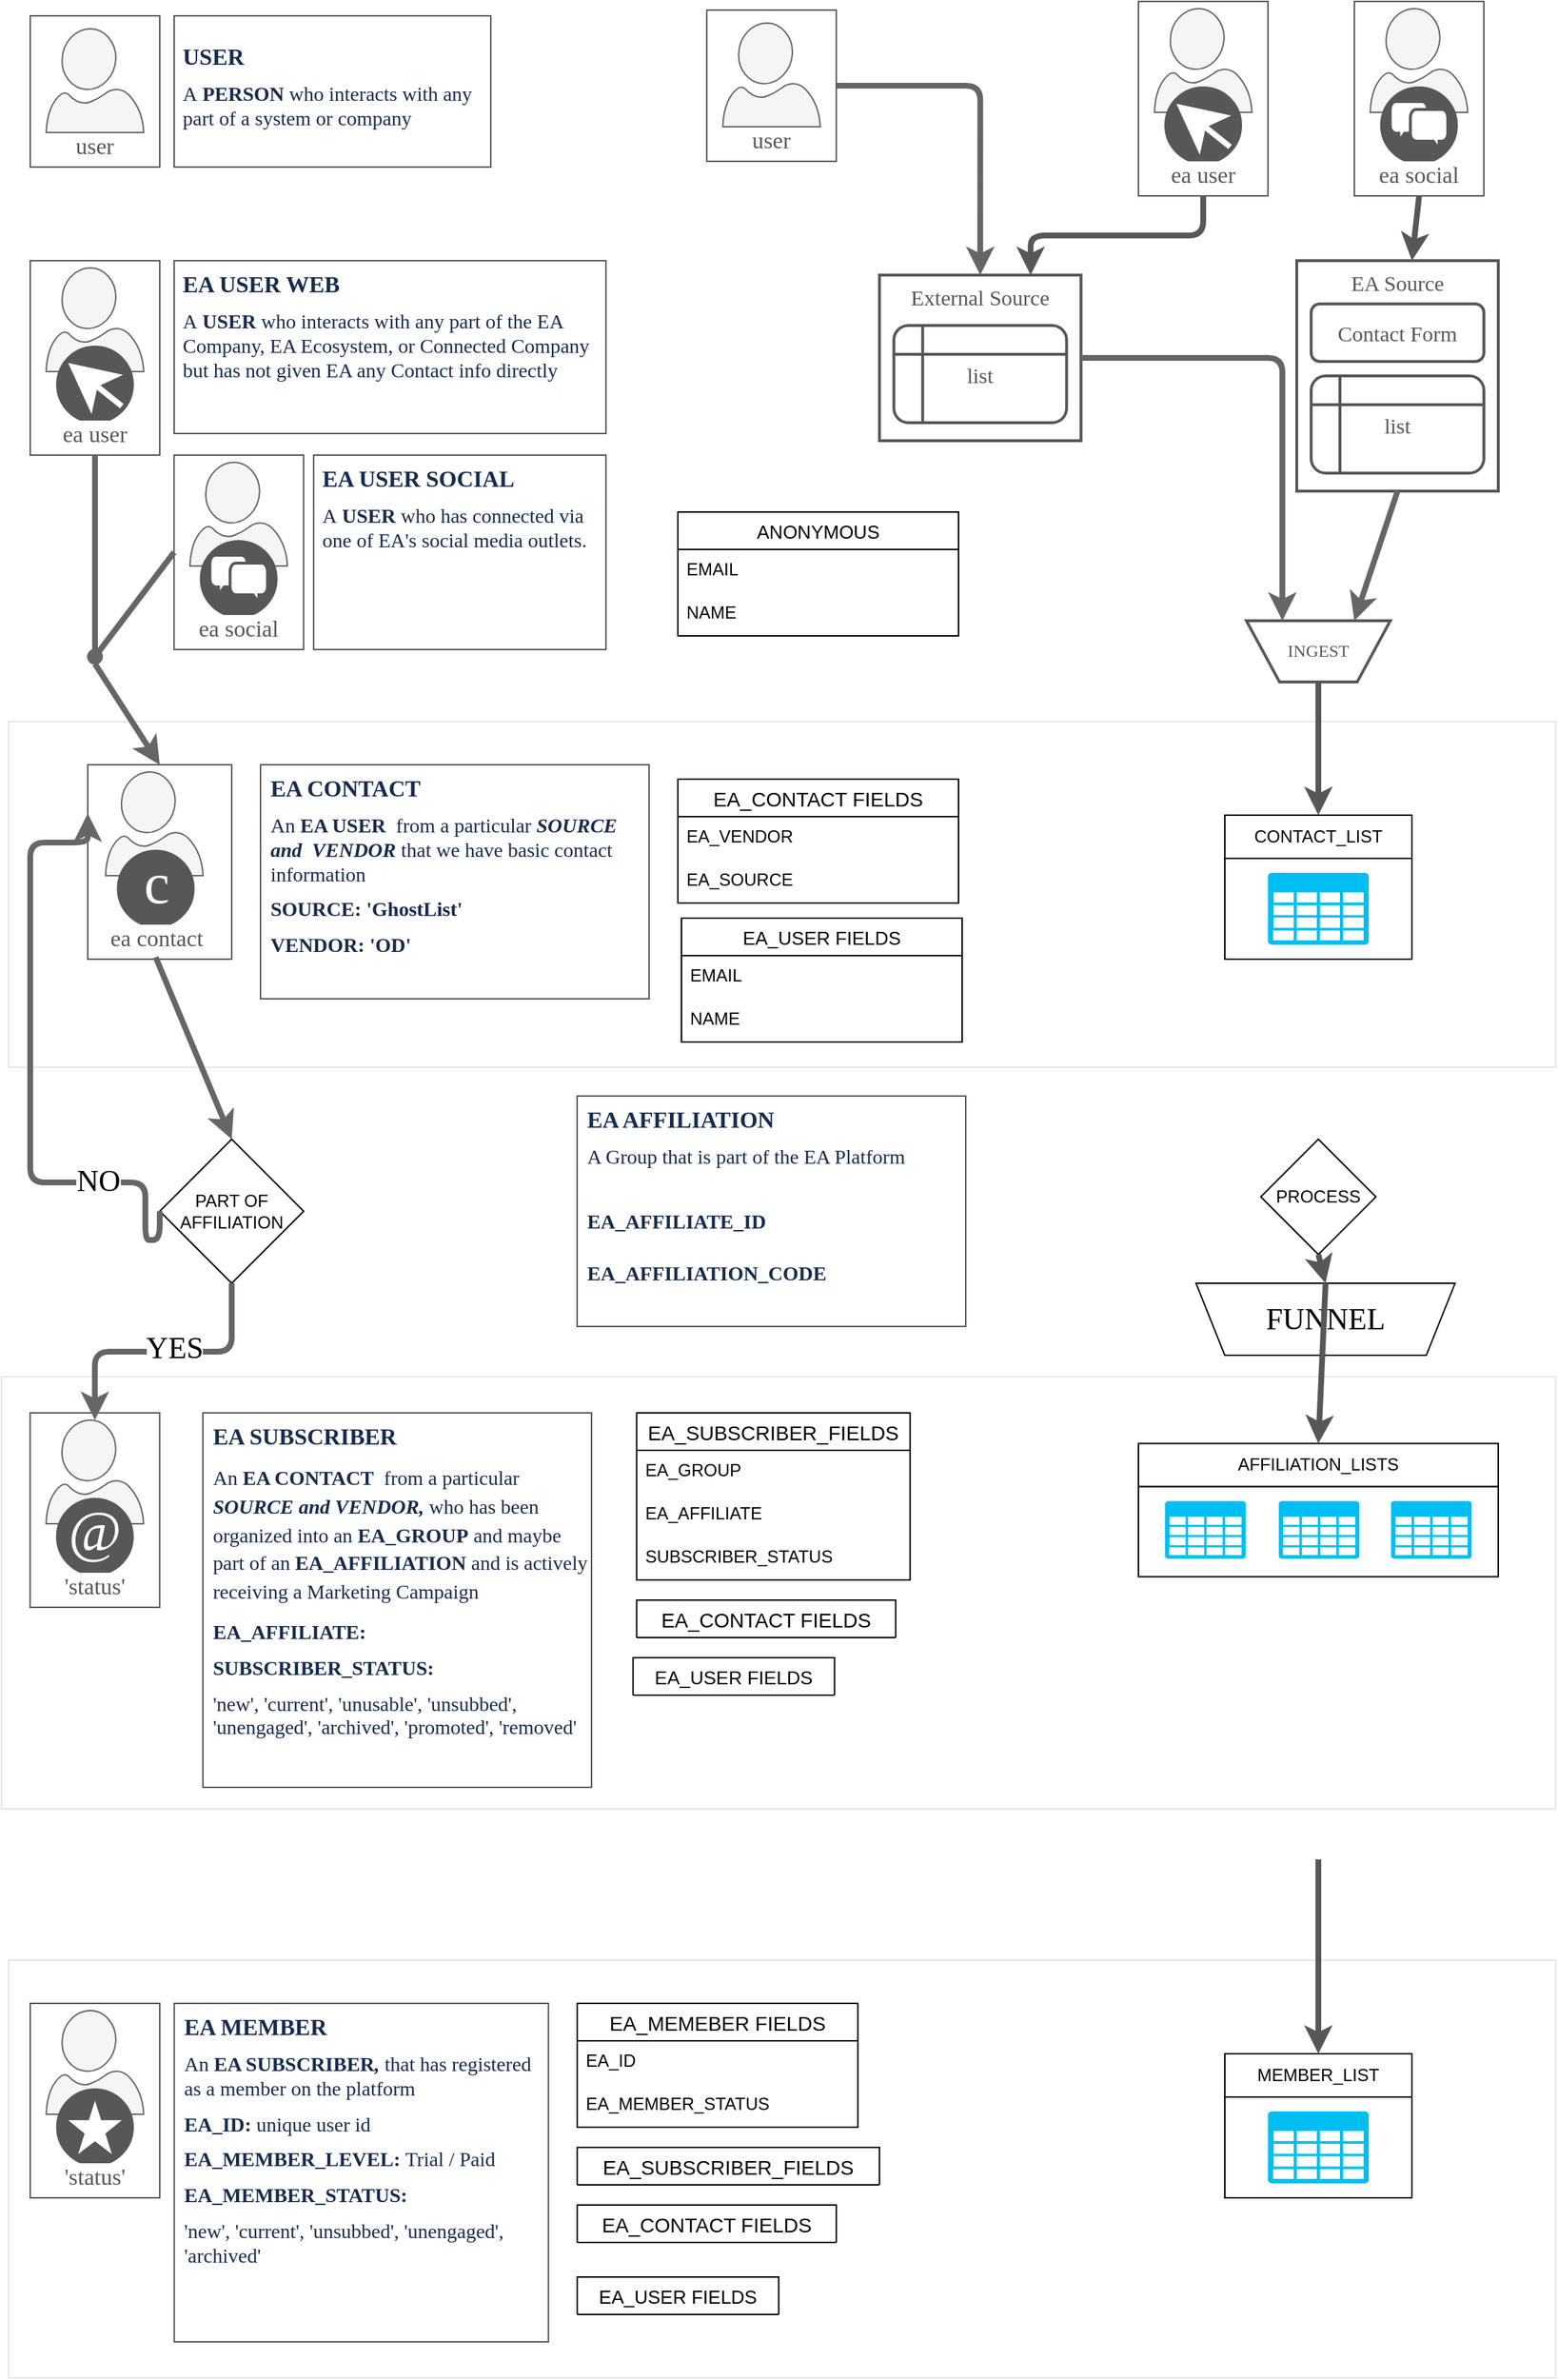 <mxfile version="16.2.3" type="github"><diagram id="AcMSrxF_0FD4i3vxLJfn" name="DefinitionContacts"><mxGraphModel dx="1232" dy="1618" grid="1" gridSize="10" guides="1" tooltips="1" connect="1" arrows="1" fold="1" page="1" pageScale="1" pageWidth="1100" pageHeight="850" math="0" shadow="0"><root><mxCell id="2QU3g6i_WRt3wZmxGn15-0"/><mxCell id="2QU3g6i_WRt3wZmxGn15-1" parent="2QU3g6i_WRt3wZmxGn15-0"/><mxCell id="2QU3g6i_WRt3wZmxGn15-2" value="" style="group" parent="2QU3g6i_WRt3wZmxGn15-1" vertex="1" connectable="0"><mxGeometry x="10" y="-830" width="1080" height="1650" as="geometry"/></mxCell><mxCell id="2QU3g6i_WRt3wZmxGn15-3" value="" style="group" parent="2QU3g6i_WRt3wZmxGn15-2" vertex="1" connectable="0"><mxGeometry y="500" width="1080" height="1150" as="geometry"/></mxCell><mxCell id="2QU3g6i_WRt3wZmxGn15-4" value="" style="rounded=0;whiteSpace=wrap;html=1;strokeColor=#E6E6E6;" parent="2QU3g6i_WRt3wZmxGn15-3" vertex="1"><mxGeometry x="5" y="860" width="1075" height="290" as="geometry"/></mxCell><mxCell id="2QU3g6i_WRt3wZmxGn15-5" value="" style="rounded=0;whiteSpace=wrap;html=1;strokeColor=#E6E6E6;" parent="2QU3g6i_WRt3wZmxGn15-3" vertex="1"><mxGeometry y="455" width="1080" height="300" as="geometry"/></mxCell><mxCell id="2QU3g6i_WRt3wZmxGn15-6" value="" style="rounded=0;whiteSpace=wrap;html=1;strokeColor=#E6E6E6;" parent="2QU3g6i_WRt3wZmxGn15-3" vertex="1"><mxGeometry x="5" width="1075" height="240" as="geometry"/></mxCell><mxCell id="2QU3g6i_WRt3wZmxGn15-7" value="" style="group" parent="2QU3g6i_WRt3wZmxGn15-2" vertex="1" connectable="0"><mxGeometry x="790" width="90" height="135" as="geometry"/></mxCell><mxCell id="2QU3g6i_WRt3wZmxGn15-8" value="" style="rounded=0;whiteSpace=wrap;html=1;labelBackgroundColor=none;strokeWidth=1;fontFamily=Verdana;fontSize=16;strokeColor=#575757;" parent="2QU3g6i_WRt3wZmxGn15-7" vertex="1"><mxGeometry width="90" height="135" as="geometry"/></mxCell><mxCell id="2QU3g6i_WRt3wZmxGn15-9" value="" style="group;" parent="2QU3g6i_WRt3wZmxGn15-7" vertex="1" connectable="0"><mxGeometry x="3.08" y="5" width="83.84" height="126" as="geometry"/></mxCell><mxCell id="2QU3g6i_WRt3wZmxGn15-10" value="" style="group;" parent="2QU3g6i_WRt3wZmxGn15-9" vertex="1" connectable="0"><mxGeometry x="8.08" width="67.68" height="106" as="geometry"/></mxCell><mxCell id="2QU3g6i_WRt3wZmxGn15-11" value="" style="aspect=fixed;pointerEvents=1;shadow=0;dashed=0;html=1;strokeColor=#666666;labelPosition=center;verticalLabelPosition=bottom;verticalAlign=top;align=center;fillColor=#f5f5f5;shape=mxgraph.azure.user;labelBackgroundColor=none;fontFamily=Verdana;fontSize=40;fontColor=#333333;flipH=1;" parent="2QU3g6i_WRt3wZmxGn15-10" vertex="1"><mxGeometry x="1.421e-13" width="67.68" height="72" as="geometry"/></mxCell><mxCell id="2QU3g6i_WRt3wZmxGn15-12" value="" style="group;" parent="2QU3g6i_WRt3wZmxGn15-10" vertex="1" connectable="0"><mxGeometry x="8.84" y="56" width="50" height="50" as="geometry"/></mxCell><mxCell id="2QU3g6i_WRt3wZmxGn15-13" value="" style="ellipse;whiteSpace=wrap;html=1;aspect=fixed;labelBackgroundColor=#ffffff;strokeColor=#575757;strokeWidth=4;fontFamily=Verdana;fontSize=14;fillColor=#575757;" parent="2QU3g6i_WRt3wZmxGn15-12" vertex="1"><mxGeometry width="50" height="50" as="geometry"/></mxCell><mxCell id="2QU3g6i_WRt3wZmxGn15-14" value="" style="endArrow=classic;html=1;fontFamily=Verdana;fontSize=40;fontColor=#FFFFFF;strokeWidth=4;endSize=22;startSize=7;strokeColor=#FFFFFF;rounded=0;" parent="2QU3g6i_WRt3wZmxGn15-12" edge="1"><mxGeometry width="50" height="50" relative="1" as="geometry"><mxPoint x="43.66" y="40" as="sourcePoint"/><mxPoint x="6.34" y="10" as="targetPoint"/></mxGeometry></mxCell><mxCell id="2QU3g6i_WRt3wZmxGn15-15" value="ea user" style="labelBackgroundColor=none;strokeWidth=1;fontFamily=Verdana;fontSize=16;spacing=0;spacingTop=-4;fontColor=#575757;strokeColor=none;" parent="2QU3g6i_WRt3wZmxGn15-9" vertex="1"><mxGeometry y="106" width="83.84" height="20" as="geometry"/></mxCell><mxCell id="2QU3g6i_WRt3wZmxGn15-16" value="" style="group" parent="2QU3g6i_WRt3wZmxGn15-2" vertex="1" connectable="0"><mxGeometry x="940" width="90" height="135" as="geometry"/></mxCell><mxCell id="2QU3g6i_WRt3wZmxGn15-17" value="" style="rounded=0;whiteSpace=wrap;html=1;labelBackgroundColor=none;strokeWidth=1;fontFamily=Verdana;fontSize=16;strokeColor=#575757;" parent="2QU3g6i_WRt3wZmxGn15-16" vertex="1"><mxGeometry width="90" height="135" as="geometry"/></mxCell><mxCell id="2QU3g6i_WRt3wZmxGn15-18" value="" style="group;" parent="2QU3g6i_WRt3wZmxGn15-16" vertex="1" connectable="0"><mxGeometry x="3" y="5" width="83.84" height="126" as="geometry"/></mxCell><mxCell id="2QU3g6i_WRt3wZmxGn15-19" value="" style="group;" parent="2QU3g6i_WRt3wZmxGn15-18" vertex="1" connectable="0"><mxGeometry x="8.08" width="67.68" height="106" as="geometry"/></mxCell><mxCell id="2QU3g6i_WRt3wZmxGn15-20" value="" style="aspect=fixed;pointerEvents=1;shadow=0;dashed=0;html=1;strokeColor=#666666;labelPosition=center;verticalLabelPosition=bottom;verticalAlign=top;align=center;fillColor=#f5f5f5;shape=mxgraph.azure.user;labelBackgroundColor=none;fontFamily=Verdana;fontSize=40;fontColor=#333333;flipH=1;" parent="2QU3g6i_WRt3wZmxGn15-19" vertex="1"><mxGeometry width="67.68" height="72" as="geometry"/></mxCell><mxCell id="2QU3g6i_WRt3wZmxGn15-21" value="" style="group;" parent="2QU3g6i_WRt3wZmxGn15-19" vertex="1" connectable="0"><mxGeometry x="8.84" y="56" width="50" height="50" as="geometry"/></mxCell><mxCell id="2QU3g6i_WRt3wZmxGn15-22" value="" style="ellipse;whiteSpace=wrap;html=1;aspect=fixed;labelBackgroundColor=#ffffff;strokeColor=#575757;strokeWidth=4;fontFamily=Verdana;fontSize=14;fillColor=#575757;" parent="2QU3g6i_WRt3wZmxGn15-21" vertex="1"><mxGeometry width="50" height="50" as="geometry"/></mxCell><mxCell id="2QU3g6i_WRt3wZmxGn15-23" value="" style="html=1;verticalLabelPosition=bottom;align=center;labelBackgroundColor=#ffffff;verticalAlign=top;strokeWidth=2;shadow=0;dashed=0;shape=mxgraph.ios7.icons.chat;fontFamily=Verdana;fontSize=40;fontColor=#FFFFFF;fillColor=#FFFFFF;strokeColor=#575757;" parent="2QU3g6i_WRt3wZmxGn15-21" vertex="1"><mxGeometry x="5" y="8.5" width="40" height="33" as="geometry"/></mxCell><mxCell id="2QU3g6i_WRt3wZmxGn15-24" value="ea social" style="labelBackgroundColor=none;strokeWidth=1;fontFamily=Verdana;fontSize=16;spacing=0;spacingTop=-4;fontColor=#575757;strokeColor=none;" parent="2QU3g6i_WRt3wZmxGn15-18" vertex="1"><mxGeometry y="106" width="83.84" height="20" as="geometry"/></mxCell><mxCell id="2QU3g6i_WRt3wZmxGn15-25" value="" style="group" parent="2QU3g6i_WRt3wZmxGn15-2" vertex="1" connectable="0"><mxGeometry x="900" y="180" width="140" height="160" as="geometry"/></mxCell><mxCell id="2QU3g6i_WRt3wZmxGn15-26" value="EA Source" style="rounded=0;whiteSpace=wrap;html=1;labelBackgroundColor=none;strokeColor=#575757;strokeWidth=2;fillColor=#FFFFFF;gradientColor=none;fontFamily=Verdana;fontSize=15;fontColor=#575757;verticalAlign=top;" parent="2QU3g6i_WRt3wZmxGn15-25" vertex="1"><mxGeometry width="140" height="160" as="geometry"/></mxCell><mxCell id="2QU3g6i_WRt3wZmxGn15-27" value="Contact Form" style="rounded=1;whiteSpace=wrap;html=1;labelBackgroundColor=none;strokeColor=#575757;strokeWidth=2;fillColor=#FFFFFF;gradientColor=none;fontFamily=Verdana;fontSize=15;fontColor=#575757;" parent="2QU3g6i_WRt3wZmxGn15-25" vertex="1"><mxGeometry x="10" y="30" width="120" height="40" as="geometry"/></mxCell><mxCell id="2QU3g6i_WRt3wZmxGn15-28" value="list" style="shape=internalStorage;whiteSpace=wrap;html=1;backgroundOutline=1;rounded=1;labelBackgroundColor=none;strokeColor=#575757;strokeWidth=2;fillColor=#FFFFFF;gradientColor=none;fontFamily=Verdana;fontSize=15;fontColor=#575757;" parent="2QU3g6i_WRt3wZmxGn15-25" vertex="1"><mxGeometry x="10" y="80" width="120" height="67.5" as="geometry"/></mxCell><mxCell id="2QU3g6i_WRt3wZmxGn15-29" value="" style="group" parent="2QU3g6i_WRt3wZmxGn15-2" vertex="1" connectable="0"><mxGeometry x="610.08" y="190" width="140" height="115" as="geometry"/></mxCell><mxCell id="2QU3g6i_WRt3wZmxGn15-30" value="External Source" style="rounded=0;whiteSpace=wrap;html=1;labelBackgroundColor=none;strokeColor=#575757;strokeWidth=2;fillColor=#FFFFFF;gradientColor=none;fontFamily=Verdana;fontSize=15;fontColor=#575757;verticalAlign=top;" parent="2QU3g6i_WRt3wZmxGn15-29" vertex="1"><mxGeometry width="140" height="115" as="geometry"/></mxCell><mxCell id="2QU3g6i_WRt3wZmxGn15-31" value="list" style="shape=internalStorage;whiteSpace=wrap;html=1;backgroundOutline=1;rounded=1;labelBackgroundColor=none;strokeColor=#575757;strokeWidth=2;fillColor=#FFFFFF;gradientColor=none;fontFamily=Verdana;fontSize=15;fontColor=#575757;" parent="2QU3g6i_WRt3wZmxGn15-29" vertex="1"><mxGeometry x="10" y="35" width="120" height="67.5" as="geometry"/></mxCell><mxCell id="2QU3g6i_WRt3wZmxGn15-32" style="rounded=1;orthogonalLoop=1;jettySize=auto;html=1;exitX=0.5;exitY=1;exitDx=0;exitDy=0;startArrow=none;startFill=0;startSize=7;endArrow=classic;endFill=1;endSize=7;strokeWidth=4;fontFamily=Verdana;fontSize=15;fontColor=#575757;strokeColor=#575757;entryX=0.75;entryY=0;entryDx=0;entryDy=0;edgeStyle=orthogonalEdgeStyle;" parent="2QU3g6i_WRt3wZmxGn15-2" source="2QU3g6i_WRt3wZmxGn15-8" target="2QU3g6i_WRt3wZmxGn15-30" edge="1"><mxGeometry relative="1" as="geometry"><mxPoint x="885" y="250" as="targetPoint"/></mxGeometry></mxCell><mxCell id="2QU3g6i_WRt3wZmxGn15-33" style="rounded=1;orthogonalLoop=1;jettySize=auto;html=1;exitX=0.5;exitY=1;exitDx=0;exitDy=0;startArrow=none;startFill=0;startSize=7;endArrow=classic;endFill=1;endSize=7;strokeColor=#575757;strokeWidth=4;fontFamily=Verdana;fontSize=15;fontColor=#575757;" parent="2QU3g6i_WRt3wZmxGn15-2" source="2QU3g6i_WRt3wZmxGn15-17" edge="1"><mxGeometry relative="1" as="geometry"><mxPoint x="980" y="180" as="targetPoint"/></mxGeometry></mxCell><mxCell id="2QU3g6i_WRt3wZmxGn15-34" style="rounded=1;orthogonalLoop=1;jettySize=auto;html=1;startSize=7;endSize=7;strokeColor=#666666;strokeWidth=4;fontFamily=Verdana;fontSize=16;fontColor=#575757;fillColor=#f5f5f5;exitX=0.5;exitY=1;exitDx=0;exitDy=0;entryX=0.75;entryY=0;entryDx=0;entryDy=0;" parent="2QU3g6i_WRt3wZmxGn15-2" source="2QU3g6i_WRt3wZmxGn15-26" target="2QU3g6i_WRt3wZmxGn15-45" edge="1"><mxGeometry relative="1" as="geometry"><mxPoint x="900" y="465" as="sourcePoint"/><mxPoint x="940" y="638" as="targetPoint"/></mxGeometry></mxCell><mxCell id="2QU3g6i_WRt3wZmxGn15-35" style="rounded=1;orthogonalLoop=1;jettySize=auto;html=1;entryX=0.5;entryY=0;entryDx=0;entryDy=0;startSize=7;endSize=7;strokeColor=#666666;strokeWidth=4;fontFamily=Verdana;fontSize=16;fontColor=#575757;fillColor=#f5f5f5;elbow=vertical;edgeStyle=orthogonalEdgeStyle;" parent="2QU3g6i_WRt3wZmxGn15-2" source="2QU3g6i_WRt3wZmxGn15-58" target="2QU3g6i_WRt3wZmxGn15-30" edge="1"><mxGeometry relative="1" as="geometry"><mxPoint x="815" y="135" as="sourcePoint"/><mxPoint x="845" y="210" as="targetPoint"/></mxGeometry></mxCell><mxCell id="2QU3g6i_WRt3wZmxGn15-36" value="" style="group" parent="2QU3g6i_WRt3wZmxGn15-2" vertex="1" connectable="0"><mxGeometry x="60" y="530" width="100" height="135" as="geometry"/></mxCell><mxCell id="2QU3g6i_WRt3wZmxGn15-37" value="" style="rounded=0;whiteSpace=wrap;html=1;labelBackgroundColor=none;strokeWidth=1;fontFamily=Verdana;fontSize=16;strokeColor=#575757;" parent="2QU3g6i_WRt3wZmxGn15-36" vertex="1"><mxGeometry width="100" height="135" as="geometry"/></mxCell><mxCell id="2QU3g6i_WRt3wZmxGn15-38" value="" style="group;" parent="2QU3g6i_WRt3wZmxGn15-36" vertex="1" connectable="0"><mxGeometry x="3.422" y="5" width="93.156" height="126" as="geometry"/></mxCell><mxCell id="2QU3g6i_WRt3wZmxGn15-39" value="" style="group;" parent="2QU3g6i_WRt3wZmxGn15-38" vertex="1" connectable="0"><mxGeometry x="8.978" width="75.2" height="106" as="geometry"/></mxCell><mxCell id="2QU3g6i_WRt3wZmxGn15-40" value="" style="aspect=fixed;pointerEvents=1;shadow=0;dashed=0;html=1;strokeColor=#666666;labelPosition=center;verticalLabelPosition=bottom;verticalAlign=top;align=center;fillColor=#f5f5f5;shape=mxgraph.azure.user;labelBackgroundColor=none;fontFamily=Verdana;fontSize=40;fontColor=#333333;flipH=1;" parent="2QU3g6i_WRt3wZmxGn15-39" vertex="1"><mxGeometry x="1.579e-13" width="67.68" height="72" as="geometry"/></mxCell><mxCell id="2QU3g6i_WRt3wZmxGn15-41" value="" style="group;" parent="2QU3g6i_WRt3wZmxGn15-39" vertex="1" connectable="0"><mxGeometry x="9.822" y="56" width="55.556" height="50" as="geometry"/></mxCell><mxCell id="2QU3g6i_WRt3wZmxGn15-42" value="" style="ellipse;whiteSpace=wrap;html=1;aspect=fixed;labelBackgroundColor=#ffffff;strokeColor=#575757;strokeWidth=4;fontFamily=Verdana;fontSize=14;fillColor=#575757;" parent="2QU3g6i_WRt3wZmxGn15-41" vertex="1"><mxGeometry width="50" height="50" as="geometry"/></mxCell><mxCell id="2QU3g6i_WRt3wZmxGn15-43" value="c" style="text;html=1;strokeColor=none;fillColor=none;align=center;verticalAlign=middle;whiteSpace=wrap;labelBackgroundColor=none;fontFamily=Verdana;fontSize=40;fontColor=#FFFFFF;fontStyle=0;aspect=fixed;spacingTop=-8;" parent="2QU3g6i_WRt3wZmxGn15-41" vertex="1"><mxGeometry x="5.556" y="5" width="40" height="40" as="geometry"/></mxCell><mxCell id="2QU3g6i_WRt3wZmxGn15-44" value="ea contact " style="labelBackgroundColor=none;strokeWidth=1;fontFamily=Verdana;fontSize=16;spacing=0;spacingTop=-4;fontColor=#575757;strokeColor=none;" parent="2QU3g6i_WRt3wZmxGn15-38" vertex="1"><mxGeometry y="106" width="93.156" height="20" as="geometry"/></mxCell><mxCell id="2QU3g6i_WRt3wZmxGn15-45" value="INGEST" style="verticalLabelPosition=middle;verticalAlign=middle;html=1;shape=trapezoid;perimeter=trapezoidPerimeter;whiteSpace=wrap;size=0.23;arcSize=10;flipV=1;rounded=0;labelBackgroundColor=none;strokeColor=#575757;strokeWidth=2;fillColor=#FFFFFF;gradientColor=none;fontFamily=Verdana;fontSize=12;fontColor=#575757;labelPosition=center;align=center;" parent="2QU3g6i_WRt3wZmxGn15-2" vertex="1"><mxGeometry x="865" y="430" width="100" height="42.5" as="geometry"/></mxCell><mxCell id="2QU3g6i_WRt3wZmxGn15-46" style="rounded=1;orthogonalLoop=1;jettySize=auto;html=1;startSize=7;endSize=7;strokeColor=#666666;strokeWidth=4;fontFamily=Verdana;fontSize=16;fontColor=#575757;fillColor=#f5f5f5;entryX=0.25;entryY=0;entryDx=0;entryDy=0;edgeStyle=orthogonalEdgeStyle;" parent="2QU3g6i_WRt3wZmxGn15-2" source="2QU3g6i_WRt3wZmxGn15-30" target="2QU3g6i_WRt3wZmxGn15-45" edge="1"><mxGeometry relative="1" as="geometry"><mxPoint x="930" y="680" as="sourcePoint"/><mxPoint x="780" y="570" as="targetPoint"/></mxGeometry></mxCell><mxCell id="2QU3g6i_WRt3wZmxGn15-47" value="" style="group" parent="2QU3g6i_WRt3wZmxGn15-2" vertex="1" connectable="0"><mxGeometry x="20" y="1390" width="90" height="135" as="geometry"/></mxCell><mxCell id="2QU3g6i_WRt3wZmxGn15-48" value="" style="group" parent="2QU3g6i_WRt3wZmxGn15-47" vertex="1" connectable="0"><mxGeometry width="90" height="135" as="geometry"/></mxCell><mxCell id="2QU3g6i_WRt3wZmxGn15-49" value="" style="rounded=0;whiteSpace=wrap;html=1;labelBackgroundColor=none;strokeWidth=1;fontFamily=Verdana;fontSize=16;strokeColor=#575757;" parent="2QU3g6i_WRt3wZmxGn15-48" vertex="1"><mxGeometry width="90" height="135" as="geometry"/></mxCell><mxCell id="2QU3g6i_WRt3wZmxGn15-50" value="" style="group;" parent="2QU3g6i_WRt3wZmxGn15-47" vertex="1" connectable="0"><mxGeometry x="5" y="5" width="80" height="126" as="geometry"/></mxCell><mxCell id="2QU3g6i_WRt3wZmxGn15-51" value="" style="group;" parent="2QU3g6i_WRt3wZmxGn15-50" vertex="1" connectable="0"><mxGeometry x="6.16" width="67.68" height="106" as="geometry"/></mxCell><mxCell id="2QU3g6i_WRt3wZmxGn15-52" value="" style="aspect=fixed;pointerEvents=1;shadow=0;dashed=0;html=1;strokeColor=#666666;labelPosition=center;verticalLabelPosition=bottom;verticalAlign=top;align=center;fillColor=#f5f5f5;shape=mxgraph.azure.user;labelBackgroundColor=none;fontFamily=Verdana;fontSize=40;fontColor=#333333;flipH=1;" parent="2QU3g6i_WRt3wZmxGn15-51" vertex="1"><mxGeometry x="-1.489e-13" width="67.68" height="72" as="geometry"/></mxCell><mxCell id="2QU3g6i_WRt3wZmxGn15-53" value="" style="group;" parent="2QU3g6i_WRt3wZmxGn15-51" vertex="1" connectable="0"><mxGeometry x="8.84" y="56" width="50.0" height="50" as="geometry"/></mxCell><mxCell id="2QU3g6i_WRt3wZmxGn15-54" value="" style="ellipse;whiteSpace=wrap;html=1;aspect=fixed;labelBackgroundColor=#ffffff;strokeColor=#575757;strokeWidth=4;fontFamily=Verdana;fontSize=14;fillColor=#575757;" parent="2QU3g6i_WRt3wZmxGn15-53" vertex="1"><mxGeometry x="4.331e-13" width="50" height="50" as="geometry"/></mxCell><mxCell id="2QU3g6i_WRt3wZmxGn15-55" value="" style="verticalLabelPosition=bottom;verticalAlign=top;html=1;shape=mxgraph.basic.star;labelBackgroundColor=#ffffff;strokeWidth=1;fillColor=#FFFFFF;fontFamily=Verdana;fontSize=14;perimeterSpacing=0;strokeColor=#575757;" parent="2QU3g6i_WRt3wZmxGn15-53" vertex="1"><mxGeometry x="5.0" y="5" width="40" height="40" as="geometry"/></mxCell><mxCell id="2QU3g6i_WRt3wZmxGn15-56" value="'status'" style="labelBackgroundColor=none;strokeWidth=1;fontFamily=Verdana;fontSize=16;spacing=0;spacingTop=-4;fontColor=#575757;strokeColor=none;" parent="2QU3g6i_WRt3wZmxGn15-50" vertex="1"><mxGeometry y="106" width="80" height="20" as="geometry"/></mxCell><mxCell id="2QU3g6i_WRt3wZmxGn15-57" value="" style="group" parent="2QU3g6i_WRt3wZmxGn15-2" vertex="1" connectable="0"><mxGeometry x="490.08" y="6" width="90" height="105" as="geometry"/></mxCell><mxCell id="2QU3g6i_WRt3wZmxGn15-58" value="" style="rounded=0;whiteSpace=wrap;html=1;labelBackgroundColor=none;strokeWidth=1;fontFamily=Verdana;fontSize=16;strokeColor=#575757;" parent="2QU3g6i_WRt3wZmxGn15-57" vertex="1"><mxGeometry width="90" height="105" as="geometry"/></mxCell><mxCell id="2QU3g6i_WRt3wZmxGn15-59" value="user" style="labelBackgroundColor=none;strokeWidth=1;fontFamily=Verdana;fontSize=16;spacing=0;spacingTop=-4;fontColor=#575757;strokeColor=none;" parent="2QU3g6i_WRt3wZmxGn15-57" vertex="1"><mxGeometry x="3" y="81" width="83.84" height="20" as="geometry"/></mxCell><mxCell id="2QU3g6i_WRt3wZmxGn15-60" value="" style="aspect=fixed;pointerEvents=1;shadow=0;dashed=0;html=1;strokeColor=#666666;labelPosition=center;verticalLabelPosition=bottom;verticalAlign=top;align=center;fillColor=#f5f5f5;shape=mxgraph.azure.user;labelBackgroundColor=none;fontFamily=Verdana;fontSize=40;fontColor=#333333;flipH=1;" parent="2QU3g6i_WRt3wZmxGn15-57" vertex="1"><mxGeometry x="11.16" y="9" width="67.68" height="72" as="geometry"/></mxCell><mxCell id="2QU3g6i_WRt3wZmxGn15-61" value="" style="rounded=0;whiteSpace=wrap;html=1;labelBackgroundColor=none;strokeWidth=1;fontFamily=Verdana;fontSize=16;strokeColor=#575757;" parent="2QU3g6i_WRt3wZmxGn15-2" vertex="1"><mxGeometry x="20" y="10" width="90" height="105" as="geometry"/></mxCell><mxCell id="2QU3g6i_WRt3wZmxGn15-62" value="user" style="labelBackgroundColor=none;strokeWidth=1;fontFamily=Verdana;fontSize=16;spacing=0;spacingTop=-4;fontColor=#575757;strokeColor=none;" parent="2QU3g6i_WRt3wZmxGn15-2" vertex="1"><mxGeometry x="23" y="91" width="83.84" height="20" as="geometry"/></mxCell><mxCell id="2QU3g6i_WRt3wZmxGn15-63" value="" style="aspect=fixed;pointerEvents=1;shadow=0;dashed=0;html=1;strokeColor=#666666;labelPosition=center;verticalLabelPosition=bottom;verticalAlign=top;align=center;fillColor=#f5f5f5;shape=mxgraph.azure.user;labelBackgroundColor=none;fontFamily=Verdana;fontSize=40;fontColor=#333333;flipH=1;" parent="2QU3g6i_WRt3wZmxGn15-2" vertex="1"><mxGeometry x="31.16" y="19" width="67.68" height="72" as="geometry"/></mxCell><mxCell id="2QU3g6i_WRt3wZmxGn15-64" value="&lt;h3 style=&quot;text-align: left ; margin: 0px 0px 8px ; font-size: 16px ; line-height: 20px ; color: rgb(23 , 43 , 77)&quot;&gt;USER&lt;/h3&gt;&lt;p dir=&quot;auto&quot; style=&quot;font-size: 14px ; text-align: left ; margin: 0px 0px 8px ; color: rgb(23 , 43 , 77)&quot;&gt;A&amp;nbsp;&lt;span style=&quot;font-weight: 700&quot;&gt;PERSON&lt;/span&gt;&amp;nbsp;who interacts with any part of a system or company&lt;/p&gt;" style="rounded=0;whiteSpace=wrap;html=1;labelBackgroundColor=none;strokeWidth=1;fontFamily=Verdana;fontSize=16;strokeColor=#575757;spacingLeft=5;" parent="2QU3g6i_WRt3wZmxGn15-2" vertex="1"><mxGeometry x="120" y="10" width="220" height="105" as="geometry"/></mxCell><mxCell id="2QU3g6i_WRt3wZmxGn15-65" value="" style="group" parent="2QU3g6i_WRt3wZmxGn15-2" vertex="1" connectable="0"><mxGeometry x="20" y="180" width="90" height="135" as="geometry"/></mxCell><mxCell id="2QU3g6i_WRt3wZmxGn15-66" value="" style="rounded=0;whiteSpace=wrap;html=1;labelBackgroundColor=none;strokeWidth=1;fontFamily=Verdana;fontSize=16;strokeColor=#575757;" parent="2QU3g6i_WRt3wZmxGn15-65" vertex="1"><mxGeometry width="90" height="135" as="geometry"/></mxCell><mxCell id="2QU3g6i_WRt3wZmxGn15-67" value="" style="group;" parent="2QU3g6i_WRt3wZmxGn15-65" vertex="1" connectable="0"><mxGeometry x="3.08" y="5" width="83.84" height="126" as="geometry"/></mxCell><mxCell id="2QU3g6i_WRt3wZmxGn15-68" value="" style="group;" parent="2QU3g6i_WRt3wZmxGn15-67" vertex="1" connectable="0"><mxGeometry x="8.08" width="67.68" height="106" as="geometry"/></mxCell><mxCell id="2QU3g6i_WRt3wZmxGn15-69" value="" style="aspect=fixed;pointerEvents=1;shadow=0;dashed=0;html=1;strokeColor=#666666;labelPosition=center;verticalLabelPosition=bottom;verticalAlign=top;align=center;fillColor=#f5f5f5;shape=mxgraph.azure.user;labelBackgroundColor=none;fontFamily=Verdana;fontSize=40;fontColor=#333333;flipH=1;" parent="2QU3g6i_WRt3wZmxGn15-68" vertex="1"><mxGeometry x="1.421e-13" width="67.68" height="72" as="geometry"/></mxCell><mxCell id="2QU3g6i_WRt3wZmxGn15-70" value="" style="group;" parent="2QU3g6i_WRt3wZmxGn15-68" vertex="1" connectable="0"><mxGeometry x="8.84" y="56" width="50" height="50" as="geometry"/></mxCell><mxCell id="2QU3g6i_WRt3wZmxGn15-71" value="" style="ellipse;whiteSpace=wrap;html=1;aspect=fixed;labelBackgroundColor=#ffffff;strokeColor=#575757;strokeWidth=4;fontFamily=Verdana;fontSize=14;fillColor=#575757;" parent="2QU3g6i_WRt3wZmxGn15-70" vertex="1"><mxGeometry width="50" height="50" as="geometry"/></mxCell><mxCell id="2QU3g6i_WRt3wZmxGn15-72" value="" style="endArrow=classic;html=1;fontFamily=Verdana;fontSize=40;fontColor=#FFFFFF;strokeWidth=4;endSize=22;startSize=7;strokeColor=#FFFFFF;rounded=0;" parent="2QU3g6i_WRt3wZmxGn15-70" edge="1"><mxGeometry width="50" height="50" relative="1" as="geometry"><mxPoint x="43.66" y="40" as="sourcePoint"/><mxPoint x="6.34" y="10" as="targetPoint"/></mxGeometry></mxCell><mxCell id="2QU3g6i_WRt3wZmxGn15-73" value="ea user" style="labelBackgroundColor=none;strokeWidth=1;fontFamily=Verdana;fontSize=16;spacing=0;spacingTop=-4;fontColor=#575757;strokeColor=none;" parent="2QU3g6i_WRt3wZmxGn15-67" vertex="1"><mxGeometry y="106" width="83.84" height="20" as="geometry"/></mxCell><mxCell id="2QU3g6i_WRt3wZmxGn15-74" value="&lt;h3 style=&quot;text-align: left ; margin: 0px 0px 8px ; font-size: 16px ; line-height: 20px ; color: rgb(23 , 43 , 77)&quot;&gt;EA USER WEB&lt;/h3&gt;&lt;p dir=&quot;auto&quot; style=&quot;font-size: 14px ; text-align: left ; margin: 0px 0px 8px ; color: rgb(23 , 43 , 77)&quot;&gt;A&amp;nbsp;&lt;span style=&quot;font-weight: 700&quot;&gt;USER&lt;/span&gt;&amp;nbsp;who interacts with any part of the EA Company, EA Ecosystem, or Connected Company but has not given EA any Contact info directly&lt;/p&gt;&lt;div&gt;&lt;br&gt;&lt;/div&gt;" style="rounded=0;whiteSpace=wrap;html=1;labelBackgroundColor=none;strokeWidth=1;fontFamily=Verdana;fontSize=16;strokeColor=#575757;spacingLeft=5;verticalAlign=top;" parent="2QU3g6i_WRt3wZmxGn15-2" vertex="1"><mxGeometry x="120" y="180" width="300" height="120" as="geometry"/></mxCell><mxCell id="2QU3g6i_WRt3wZmxGn15-75" value="" style="group" parent="2QU3g6i_WRt3wZmxGn15-2" vertex="1" connectable="0"><mxGeometry x="119.92" y="315" width="90" height="135" as="geometry"/></mxCell><mxCell id="2QU3g6i_WRt3wZmxGn15-76" value="" style="rounded=0;whiteSpace=wrap;html=1;labelBackgroundColor=none;strokeWidth=1;fontFamily=Verdana;fontSize=16;strokeColor=#575757;" parent="2QU3g6i_WRt3wZmxGn15-75" vertex="1"><mxGeometry width="90" height="135" as="geometry"/></mxCell><mxCell id="2QU3g6i_WRt3wZmxGn15-77" value="" style="group;" parent="2QU3g6i_WRt3wZmxGn15-75" vertex="1" connectable="0"><mxGeometry x="3" y="5" width="83.84" height="126" as="geometry"/></mxCell><mxCell id="2QU3g6i_WRt3wZmxGn15-78" value="" style="group;" parent="2QU3g6i_WRt3wZmxGn15-77" vertex="1" connectable="0"><mxGeometry x="8.08" width="67.68" height="106" as="geometry"/></mxCell><mxCell id="2QU3g6i_WRt3wZmxGn15-79" value="" style="aspect=fixed;pointerEvents=1;shadow=0;dashed=0;html=1;strokeColor=#666666;labelPosition=center;verticalLabelPosition=bottom;verticalAlign=top;align=center;fillColor=#f5f5f5;shape=mxgraph.azure.user;labelBackgroundColor=none;fontFamily=Verdana;fontSize=40;fontColor=#333333;flipH=1;" parent="2QU3g6i_WRt3wZmxGn15-78" vertex="1"><mxGeometry width="67.68" height="72" as="geometry"/></mxCell><mxCell id="2QU3g6i_WRt3wZmxGn15-80" value="" style="group;" parent="2QU3g6i_WRt3wZmxGn15-78" vertex="1" connectable="0"><mxGeometry x="8.84" y="56" width="50" height="50" as="geometry"/></mxCell><mxCell id="2QU3g6i_WRt3wZmxGn15-81" value="" style="ellipse;whiteSpace=wrap;html=1;aspect=fixed;labelBackgroundColor=#ffffff;strokeColor=#575757;strokeWidth=4;fontFamily=Verdana;fontSize=14;fillColor=#575757;" parent="2QU3g6i_WRt3wZmxGn15-80" vertex="1"><mxGeometry width="50" height="50" as="geometry"/></mxCell><mxCell id="2QU3g6i_WRt3wZmxGn15-82" value="" style="html=1;verticalLabelPosition=bottom;align=center;labelBackgroundColor=#ffffff;verticalAlign=top;strokeWidth=2;shadow=0;dashed=0;shape=mxgraph.ios7.icons.chat;fontFamily=Verdana;fontSize=40;fontColor=#FFFFFF;fillColor=#FFFFFF;strokeColor=#575757;" parent="2QU3g6i_WRt3wZmxGn15-80" vertex="1"><mxGeometry x="5" y="8.5" width="40" height="33" as="geometry"/></mxCell><mxCell id="2QU3g6i_WRt3wZmxGn15-83" value="ea social" style="labelBackgroundColor=none;strokeWidth=1;fontFamily=Verdana;fontSize=16;spacing=0;spacingTop=-4;fontColor=#575757;strokeColor=none;" parent="2QU3g6i_WRt3wZmxGn15-77" vertex="1"><mxGeometry y="106" width="83.84" height="20" as="geometry"/></mxCell><mxCell id="2QU3g6i_WRt3wZmxGn15-84" value="&lt;h3 style=&quot;text-align: left ; margin: 0px 0px 8px ; font-size: 16px ; line-height: 20px ; color: rgb(23 , 43 , 77)&quot;&gt;EA USER SOCIAL&lt;/h3&gt;&lt;p dir=&quot;auto&quot; style=&quot;font-size: 14px ; text-align: left ; margin: 0px 0px 8px ; color: rgb(23 , 43 , 77)&quot;&gt;A&amp;nbsp;&lt;span style=&quot;font-weight: 700&quot;&gt;USER&lt;/span&gt;&amp;nbsp;who has connected via one of EA's social media outlets.&lt;/p&gt;" style="rounded=0;whiteSpace=wrap;html=1;labelBackgroundColor=none;strokeWidth=1;fontFamily=Verdana;fontSize=16;strokeColor=#575757;spacingLeft=5;verticalAlign=top;" parent="2QU3g6i_WRt3wZmxGn15-2" vertex="1"><mxGeometry x="216.92" y="315" width="203.08" height="135" as="geometry"/></mxCell><mxCell id="2QU3g6i_WRt3wZmxGn15-85" value="&lt;h3 style=&quot;margin: 0px 0px 8px ; font-size: 16px ; line-height: 20px ; color: rgb(23 , 43 , 77)&quot;&gt;EA CONTACT&lt;/h3&gt;&lt;p dir=&quot;auto&quot; style=&quot;font-size: 14px ; margin: 0px 0px 8px ; color: rgb(23 , 43 , 77)&quot;&gt;An &lt;span style=&quot;font-weight: 700&quot;&gt;EA USER&lt;/span&gt;&amp;nbsp; from a particular &lt;b&gt;&lt;i&gt;SOURCE and&amp;nbsp; VENDOR&amp;nbsp;&lt;/i&gt;&lt;/b&gt;&lt;span&gt;that we have basic contact information&lt;/span&gt;&lt;/p&gt;&lt;p dir=&quot;auto&quot; style=&quot;font-size: 14px ; margin: 0px 0px 8px ; color: rgb(23 , 43 , 77)&quot;&gt;&lt;b&gt;SOURCE: 'GhostList'&lt;/b&gt;&lt;/p&gt;&lt;p dir=&quot;auto&quot; style=&quot;font-size: 14px ; margin: 0px 0px 8px ; color: rgb(23 , 43 , 77)&quot;&gt;&lt;b&gt;VENDOR: 'OD'&lt;/b&gt;&lt;/p&gt;&lt;p dir=&quot;auto&quot; style=&quot;font-size: 14px ; margin: 0px 0px 8px ; color: rgb(23 , 43 , 77)&quot;&gt;&lt;br&gt;&lt;/p&gt;" style="rounded=0;whiteSpace=wrap;html=1;labelBackgroundColor=none;strokeWidth=1;fontFamily=Verdana;fontSize=16;strokeColor=#575757;spacingLeft=5;verticalAlign=top;align=left;" parent="2QU3g6i_WRt3wZmxGn15-2" vertex="1"><mxGeometry x="180" y="530" width="270" height="162.5" as="geometry"/></mxCell><mxCell id="2QU3g6i_WRt3wZmxGn15-86" value="&lt;h3 style=&quot;margin: 0px 0px 8px; font-size: 16px; line-height: 20px; color: rgb(23, 43, 77);&quot;&gt;EA MEMBER&lt;/h3&gt;&lt;p dir=&quot;auto&quot; style=&quot;font-size: 14px; margin: 0px 0px 8px; color: rgb(23, 43, 77);&quot;&gt;An &lt;span style=&quot;font-weight: 700&quot;&gt;EA SUBSCRIBER&lt;/span&gt;&lt;b&gt;&lt;i&gt;,&amp;nbsp;&lt;/i&gt;&lt;/b&gt;&lt;span&gt;that has registered as a member on the platform&lt;/span&gt;&lt;/p&gt;&lt;p dir=&quot;auto&quot; style=&quot;font-size: 14px; margin: 0px 0px 8px; color: rgb(23, 43, 77);&quot;&gt;&lt;b&gt;EA_ID: &lt;/b&gt;unique user id&lt;/p&gt;&lt;p dir=&quot;auto&quot; style=&quot;font-size: 14px; margin: 0px 0px 8px; color: rgb(23, 43, 77);&quot;&gt;&lt;b&gt;EA_MEMBER_LEVEL: &lt;/b&gt;Trial / Paid&lt;br&gt;&lt;/p&gt;&lt;p dir=&quot;auto&quot; style=&quot;font-size: 14px; margin: 0px 0px 8px; color: rgb(23, 43, 77);&quot;&gt;&lt;b&gt;EA_MEMBER_STATUS:&amp;nbsp;&lt;/b&gt;&lt;br&gt;&lt;/p&gt;&lt;p dir=&quot;auto&quot; style=&quot;font-size: 14px; margin: 0px 0px 8px; color: rgb(23, 43, 77);&quot;&gt;'new', 'current', 'unsubbed', 'unengaged', 'archived'&lt;/p&gt;" style="rounded=0;whiteSpace=wrap;html=1;labelBackgroundColor=none;strokeWidth=1;fontFamily=Verdana;fontSize=16;strokeColor=#575757;spacingLeft=5;verticalAlign=top;align=left;" parent="2QU3g6i_WRt3wZmxGn15-2" vertex="1"><mxGeometry x="120.08" y="1390" width="260" height="235" as="geometry"/></mxCell><mxCell id="2QU3g6i_WRt3wZmxGn15-87" value="" style="group" parent="2QU3g6i_WRt3wZmxGn15-2" vertex="1" connectable="0"><mxGeometry x="19.92" y="980" width="90" height="135" as="geometry"/></mxCell><mxCell id="2QU3g6i_WRt3wZmxGn15-88" value="" style="rounded=0;whiteSpace=wrap;html=1;labelBackgroundColor=none;strokeWidth=1;fontFamily=Verdana;fontSize=16;strokeColor=#575757;" parent="2QU3g6i_WRt3wZmxGn15-87" vertex="1"><mxGeometry width="90" height="135" as="geometry"/></mxCell><mxCell id="2QU3g6i_WRt3wZmxGn15-89" value="" style="group;" parent="2QU3g6i_WRt3wZmxGn15-87" vertex="1" connectable="0"><mxGeometry x="3.08" y="5" width="83.84" height="126" as="geometry"/></mxCell><mxCell id="2QU3g6i_WRt3wZmxGn15-90" value="" style="group;" parent="2QU3g6i_WRt3wZmxGn15-89" vertex="1" connectable="0"><mxGeometry x="8.08" width="67.68" height="106" as="geometry"/></mxCell><mxCell id="2QU3g6i_WRt3wZmxGn15-91" value="" style="aspect=fixed;pointerEvents=1;shadow=0;dashed=0;html=1;strokeColor=#666666;labelPosition=center;verticalLabelPosition=bottom;verticalAlign=top;align=center;fillColor=#f5f5f5;shape=mxgraph.azure.user;labelBackgroundColor=none;fontFamily=Verdana;fontSize=40;fontColor=#333333;flipH=1;" parent="2QU3g6i_WRt3wZmxGn15-90" vertex="1"><mxGeometry x="1.421e-13" width="67.68" height="72" as="geometry"/></mxCell><mxCell id="2QU3g6i_WRt3wZmxGn15-92" value="" style="group;" parent="2QU3g6i_WRt3wZmxGn15-90" vertex="1" connectable="0"><mxGeometry x="8.84" y="56" width="50" height="50" as="geometry"/></mxCell><mxCell id="2QU3g6i_WRt3wZmxGn15-93" value="" style="ellipse;whiteSpace=wrap;html=1;aspect=fixed;labelBackgroundColor=#ffffff;strokeColor=#575757;strokeWidth=4;fontFamily=Verdana;fontSize=14;fillColor=#575757;" parent="2QU3g6i_WRt3wZmxGn15-92" vertex="1"><mxGeometry width="50" height="50" as="geometry"/></mxCell><mxCell id="2QU3g6i_WRt3wZmxGn15-94" value="@" style="text;html=1;strokeColor=none;fillColor=none;align=center;verticalAlign=middle;whiteSpace=wrap;labelBackgroundColor=none;fontFamily=Verdana;fontSize=40;fontColor=#FFFFFF;fontStyle=0;aspect=fixed;spacingTop=-8;" parent="2QU3g6i_WRt3wZmxGn15-92" vertex="1"><mxGeometry x="5" y="5" width="40" height="40" as="geometry"/></mxCell><mxCell id="2QU3g6i_WRt3wZmxGn15-95" value="'status'" style="labelBackgroundColor=none;strokeWidth=1;fontFamily=Verdana;fontSize=16;spacing=0;spacingTop=-4;fontColor=#575757;strokeColor=none;" parent="2QU3g6i_WRt3wZmxGn15-89" vertex="1"><mxGeometry y="106" width="83.84" height="20" as="geometry"/></mxCell><mxCell id="2QU3g6i_WRt3wZmxGn15-96" value="&lt;h3 style=&quot;margin: 0px 0px 8px ; font-size: 16px ; line-height: 20px ; color: rgb(23 , 43 , 77)&quot;&gt;EA SUBSCRIBER&lt;/h3&gt;&lt;p dir=&quot;auto&quot; style=&quot;margin: 0px 0px 8px&quot;&gt;&lt;font color=&quot;#172b4d&quot;&gt;&lt;span style=&quot;font-size: 14px&quot;&gt;An &lt;/span&gt;&lt;/font&gt;&lt;span style=&quot;color: rgb(23 , 43 , 77) ; font-size: 14px ; font-weight: 700&quot;&gt;EA CONTACT&lt;/span&gt;&lt;font color=&quot;#172b4d&quot;&gt;&lt;span style=&quot;font-size: 14px&quot;&gt;&amp;nbsp; from a particular &lt;/span&gt;&lt;/font&gt;&lt;b style=&quot;color: rgb(23 , 43 , 77) ; font-size: 14px&quot;&gt;&lt;i&gt;SOURCE and VENDOR,&amp;nbsp;&lt;/i&gt;&lt;/b&gt;&lt;font color=&quot;#172b4d&quot;&gt;&lt;span style=&quot;font-size: 14px&quot;&gt;who has been organized into an &lt;b&gt;EA_GROUP&lt;/b&gt;&amp;nbsp;and maybe part of an &lt;b&gt;EA_AFFILIATION&lt;/b&gt; and is actively receiving&amp;nbsp;a Marketing Campaign&lt;/span&gt;&lt;/font&gt;&lt;/p&gt;&lt;p dir=&quot;auto&quot; style=&quot;margin: 0px 0px 8px&quot;&gt;&lt;font color=&quot;#172b4d&quot;&gt;&lt;span style=&quot;font-size: 14px&quot;&gt;&lt;b&gt;EA_AFFILIATE:&lt;/b&gt;&lt;/span&gt;&lt;/font&gt;&lt;/p&gt;&lt;p dir=&quot;auto&quot; style=&quot;font-size: 14px ; margin: 0px 0px 8px ; color: rgb(23 , 43 , 77)&quot;&gt;&lt;b&gt;SUBSCRIBER_STATUS&lt;/b&gt;&lt;b&gt;:&amp;nbsp;&lt;/b&gt;&lt;/p&gt;&lt;p dir=&quot;auto&quot; style=&quot;font-size: 14px ; margin: 0px 0px 8px ; color: rgb(23 , 43 , 77)&quot;&gt;'new', 'current', 'unusable', 'unsubbed', 'unengaged', 'archived', 'promoted', 'removed'&lt;/p&gt;" style="rounded=0;whiteSpace=wrap;html=1;labelBackgroundColor=none;strokeWidth=1;fontFamily=Verdana;fontSize=16;strokeColor=#575757;spacingLeft=5;verticalAlign=top;align=left;" parent="2QU3g6i_WRt3wZmxGn15-2" vertex="1"><mxGeometry x="140" y="980" width="270" height="260" as="geometry"/></mxCell><mxCell id="2QU3g6i_WRt3wZmxGn15-97" value="" style="group" parent="2QU3g6i_WRt3wZmxGn15-2" vertex="1" connectable="0"><mxGeometry x="850" y="565" width="130" height="100" as="geometry"/></mxCell><mxCell id="2QU3g6i_WRt3wZmxGn15-98" value="CONTACT_LIST" style="rounded=0;whiteSpace=wrap;html=1;" parent="2QU3g6i_WRt3wZmxGn15-97" vertex="1"><mxGeometry width="130" height="30" as="geometry"/></mxCell><mxCell id="2QU3g6i_WRt3wZmxGn15-99" value="" style="rounded=0;whiteSpace=wrap;html=1;" parent="2QU3g6i_WRt3wZmxGn15-97" vertex="1"><mxGeometry y="30" width="130" height="70" as="geometry"/></mxCell><mxCell id="2QU3g6i_WRt3wZmxGn15-100" value="" style="verticalLabelPosition=bottom;html=1;verticalAlign=top;align=center;strokeColor=none;fillColor=#00BEF2;shape=mxgraph.azure.storage;pointerEvents=1;" parent="2QU3g6i_WRt3wZmxGn15-97" vertex="1"><mxGeometry x="30" y="40" width="70" height="50" as="geometry"/></mxCell><mxCell id="2QU3g6i_WRt3wZmxGn15-101" style="rounded=1;orthogonalLoop=1;jettySize=auto;html=1;exitX=0.5;exitY=1;exitDx=0;exitDy=0;startArrow=none;startFill=0;startSize=7;sourcePerimeterSpacing=-8;endArrow=classic;endFill=1;endSize=7;strokeColor=#575757;strokeWidth=4;fontFamily=Verdana;fontSize=12;fontColor=#575757;entryX=0.5;entryY=0;entryDx=0;entryDy=0;" parent="2QU3g6i_WRt3wZmxGn15-2" source="2QU3g6i_WRt3wZmxGn15-45" target="2QU3g6i_WRt3wZmxGn15-98" edge="1"><mxGeometry relative="1" as="geometry"><mxPoint x="865" y="740" as="sourcePoint"/><mxPoint x="775" y="730" as="targetPoint"/></mxGeometry></mxCell><mxCell id="2QU3g6i_WRt3wZmxGn15-102" value="PROCESS" style="rhombus;whiteSpace=wrap;html=1;" parent="2QU3g6i_WRt3wZmxGn15-2" vertex="1"><mxGeometry x="875" y="790" width="80" height="80" as="geometry"/></mxCell><mxCell id="2QU3g6i_WRt3wZmxGn15-103" style="rounded=1;orthogonalLoop=1;jettySize=auto;html=1;startSize=7;endSize=7;strokeColor=#666666;strokeWidth=4;fontFamily=Verdana;fontSize=16;fontColor=#575757;fillColor=#f5f5f5;entryX=0.5;entryY=0;entryDx=0;entryDy=0;exitX=0.5;exitY=1;exitDx=0;exitDy=0;endArrow=none;endFill=0;" parent="2QU3g6i_WRt3wZmxGn15-2" source="2QU3g6i_WRt3wZmxGn15-66" target="2QU3g6i_WRt3wZmxGn15-105" edge="1"><mxGeometry relative="1" as="geometry"><mxPoint x="450" y="305" as="sourcePoint"/><mxPoint x="510" y="597.5" as="targetPoint"/></mxGeometry></mxCell><mxCell id="2QU3g6i_WRt3wZmxGn15-104" style="rounded=1;orthogonalLoop=1;jettySize=auto;html=1;startSize=7;endSize=7;strokeColor=#666666;strokeWidth=4;fontFamily=Verdana;fontSize=16;fontColor=#575757;fillColor=#f5f5f5;exitX=0;exitY=0.5;exitDx=0;exitDy=0;endArrow=none;endFill=0;" parent="2QU3g6i_WRt3wZmxGn15-2" source="2QU3g6i_WRt3wZmxGn15-76" target="2QU3g6i_WRt3wZmxGn15-105" edge="1"><mxGeometry relative="1" as="geometry"><mxPoint x="75" y="325" as="sourcePoint"/><mxPoint x="70" y="550" as="targetPoint"/></mxGeometry></mxCell><mxCell id="2QU3g6i_WRt3wZmxGn15-105" value="" style="ellipse;whiteSpace=wrap;html=1;fillColor=#666666;strokeColor=#666666;" parent="2QU3g6i_WRt3wZmxGn15-2" vertex="1"><mxGeometry x="60" y="450" width="10" height="10" as="geometry"/></mxCell><mxCell id="2QU3g6i_WRt3wZmxGn15-106" style="rounded=1;orthogonalLoop=1;jettySize=auto;html=1;startSize=7;endSize=7;strokeColor=#666666;strokeWidth=4;fontFamily=Verdana;fontSize=16;fontColor=#575757;fillColor=#f5f5f5;exitX=0.5;exitY=1;exitDx=0;exitDy=0;entryX=0.5;entryY=0;entryDx=0;entryDy=0;" parent="2QU3g6i_WRt3wZmxGn15-2" source="2QU3g6i_WRt3wZmxGn15-105" target="2QU3g6i_WRt3wZmxGn15-37" edge="1"><mxGeometry relative="1" as="geometry"><mxPoint x="75" y="468" as="sourcePoint"/><mxPoint x="100" y="530" as="targetPoint"/></mxGeometry></mxCell><mxCell id="2QU3g6i_WRt3wZmxGn15-107" style="rounded=1;orthogonalLoop=1;jettySize=auto;html=1;startSize=7;endSize=7;strokeColor=#666666;strokeWidth=4;fontFamily=Verdana;fontSize=16;fontColor=#575757;fillColor=#f5f5f5;exitX=0.472;exitY=0.99;exitDx=0;exitDy=0;exitPerimeter=0;entryX=0.5;entryY=0;entryDx=0;entryDy=0;" parent="2QU3g6i_WRt3wZmxGn15-2" source="2QU3g6i_WRt3wZmxGn15-37" target="2QU3g6i_WRt3wZmxGn15-153" edge="1"><mxGeometry relative="1" as="geometry"><mxPoint x="60" y="740" as="sourcePoint"/><mxPoint x="80" y="780" as="targetPoint"/></mxGeometry></mxCell><mxCell id="2QU3g6i_WRt3wZmxGn15-108" value="" style="group" parent="2QU3g6i_WRt3wZmxGn15-2" vertex="1" connectable="0"><mxGeometry x="790" y="1001.25" width="250" height="92.5" as="geometry"/></mxCell><mxCell id="2QU3g6i_WRt3wZmxGn15-109" value="AFFILIATION_LISTS" style="rounded=0;whiteSpace=wrap;html=1;container=0;" parent="2QU3g6i_WRt3wZmxGn15-108" vertex="1"><mxGeometry width="250" height="30" as="geometry"/></mxCell><mxCell id="2QU3g6i_WRt3wZmxGn15-110" value="" style="rounded=0;whiteSpace=wrap;html=1;container=0;" parent="2QU3g6i_WRt3wZmxGn15-108" vertex="1"><mxGeometry y="30" width="250" height="62.5" as="geometry"/></mxCell><mxCell id="2QU3g6i_WRt3wZmxGn15-111" value="" style="group" parent="2QU3g6i_WRt3wZmxGn15-108" vertex="1" connectable="0"><mxGeometry x="18.5" y="40" width="213" height="40" as="geometry"/></mxCell><mxCell id="2QU3g6i_WRt3wZmxGn15-112" value="" style="verticalLabelPosition=bottom;html=1;verticalAlign=top;align=center;strokeColor=none;fillColor=#00BEF2;shape=mxgraph.azure.storage;pointerEvents=1;container=0;" parent="2QU3g6i_WRt3wZmxGn15-111" vertex="1"><mxGeometry width="56" height="40" as="geometry"/></mxCell><mxCell id="2QU3g6i_WRt3wZmxGn15-113" value="" style="verticalLabelPosition=bottom;html=1;verticalAlign=top;align=center;strokeColor=none;fillColor=#00BEF2;shape=mxgraph.azure.storage;pointerEvents=1;container=0;" parent="2QU3g6i_WRt3wZmxGn15-111" vertex="1"><mxGeometry x="79" width="56" height="40" as="geometry"/></mxCell><mxCell id="2QU3g6i_WRt3wZmxGn15-114" value="" style="verticalLabelPosition=bottom;html=1;verticalAlign=top;align=center;strokeColor=none;fillColor=#00BEF2;shape=mxgraph.azure.storage;pointerEvents=1;container=0;" parent="2QU3g6i_WRt3wZmxGn15-111" vertex="1"><mxGeometry x="157" width="56" height="40" as="geometry"/></mxCell><mxCell id="2QU3g6i_WRt3wZmxGn15-115" value="" style="group" parent="2QU3g6i_WRt3wZmxGn15-2" vertex="1" connectable="0"><mxGeometry x="850" y="1425" width="130" height="100" as="geometry"/></mxCell><mxCell id="2QU3g6i_WRt3wZmxGn15-116" value="MEMBER_LIST" style="rounded=0;whiteSpace=wrap;html=1;" parent="2QU3g6i_WRt3wZmxGn15-115" vertex="1"><mxGeometry width="130" height="30" as="geometry"/></mxCell><mxCell id="2QU3g6i_WRt3wZmxGn15-117" value="" style="rounded=0;whiteSpace=wrap;html=1;" parent="2QU3g6i_WRt3wZmxGn15-115" vertex="1"><mxGeometry y="30" width="130" height="70" as="geometry"/></mxCell><mxCell id="2QU3g6i_WRt3wZmxGn15-118" value="" style="verticalLabelPosition=bottom;html=1;verticalAlign=top;align=center;strokeColor=none;fillColor=#00BEF2;shape=mxgraph.azure.storage;pointerEvents=1;" parent="2QU3g6i_WRt3wZmxGn15-115" vertex="1"><mxGeometry x="30" y="40" width="70" height="50" as="geometry"/></mxCell><mxCell id="2QU3g6i_WRt3wZmxGn15-119" style="rounded=1;orthogonalLoop=1;jettySize=auto;html=1;startArrow=none;startFill=0;startSize=7;sourcePerimeterSpacing=-8;endArrow=classic;endFill=1;endSize=7;strokeColor=#575757;strokeWidth=4;fontFamily=Verdana;fontSize=12;fontColor=#575757;entryX=0.5;entryY=0;entryDx=0;entryDy=0;" parent="2QU3g6i_WRt3wZmxGn15-2" target="2QU3g6i_WRt3wZmxGn15-116" edge="1"><mxGeometry relative="1" as="geometry"><mxPoint x="915" y="1290" as="sourcePoint"/><mxPoint x="924" y="1295" as="targetPoint"/></mxGeometry></mxCell><mxCell id="2QU3g6i_WRt3wZmxGn15-120" value="EA_SUBSCRIBER_FIELDS" style="swimlane;fontStyle=0;childLayout=stackLayout;horizontal=1;startSize=26;horizontalStack=0;resizeParent=1;resizeParentMax=0;resizeLast=0;collapsible=1;marginBottom=0;align=center;fontSize=14;" parent="2QU3g6i_WRt3wZmxGn15-2" vertex="1"><mxGeometry x="441.33" y="980" width="190" height="116" as="geometry"/></mxCell><mxCell id="2QU3g6i_WRt3wZmxGn15-121" value="EA_GROUP" style="text;strokeColor=none;fillColor=none;spacingLeft=4;spacingRight=4;overflow=hidden;rotatable=0;points=[[0,0.5],[1,0.5]];portConstraint=eastwest;fontSize=12;" parent="2QU3g6i_WRt3wZmxGn15-120" vertex="1"><mxGeometry y="26" width="190" height="30" as="geometry"/></mxCell><mxCell id="2QU3g6i_WRt3wZmxGn15-122" value="EA_AFFILIATE" style="text;strokeColor=none;fillColor=none;spacingLeft=4;spacingRight=4;overflow=hidden;rotatable=0;points=[[0,0.5],[1,0.5]];portConstraint=eastwest;fontSize=12;" parent="2QU3g6i_WRt3wZmxGn15-120" vertex="1"><mxGeometry y="56" width="190" height="30" as="geometry"/></mxCell><mxCell id="2QU3g6i_WRt3wZmxGn15-123" value="SUBSCRIBER_STATUS" style="text;strokeColor=none;fillColor=none;spacingLeft=4;spacingRight=4;overflow=hidden;rotatable=0;points=[[0,0.5],[1,0.5]];portConstraint=eastwest;fontSize=12;" parent="2QU3g6i_WRt3wZmxGn15-120" vertex="1"><mxGeometry y="86" width="190" height="30" as="geometry"/></mxCell><mxCell id="2QU3g6i_WRt3wZmxGn15-124" value="EA_MEMEBER FIELDS" style="swimlane;fontStyle=0;childLayout=stackLayout;horizontal=1;startSize=26;horizontalStack=0;resizeParent=1;resizeParentMax=0;resizeLast=0;collapsible=1;marginBottom=0;align=center;fontSize=14;" parent="2QU3g6i_WRt3wZmxGn15-2" vertex="1"><mxGeometry x="400.08" y="1390" width="195" height="86" as="geometry"><mxRectangle x="400.08" y="1410" width="180" height="26" as="alternateBounds"/></mxGeometry></mxCell><mxCell id="2QU3g6i_WRt3wZmxGn15-125" value="EA_ID" style="text;strokeColor=none;fillColor=none;spacingLeft=4;spacingRight=4;overflow=hidden;rotatable=0;points=[[0,0.5],[1,0.5]];portConstraint=eastwest;fontSize=12;" parent="2QU3g6i_WRt3wZmxGn15-124" vertex="1"><mxGeometry y="26" width="195" height="30" as="geometry"/></mxCell><mxCell id="2QU3g6i_WRt3wZmxGn15-126" value="EA_MEMBER_STATUS" style="text;strokeColor=none;fillColor=none;spacingLeft=4;spacingRight=4;overflow=hidden;rotatable=0;points=[[0,0.5],[1,0.5]];portConstraint=eastwest;fontSize=12;" parent="2QU3g6i_WRt3wZmxGn15-124" vertex="1"><mxGeometry y="56" width="195" height="30" as="geometry"/></mxCell><mxCell id="2QU3g6i_WRt3wZmxGn15-127" value="EA_CONTACT FIELDS" style="swimlane;fontStyle=0;childLayout=stackLayout;horizontal=1;startSize=26;horizontalStack=0;resizeParent=1;resizeParentMax=0;resizeLast=0;collapsible=1;marginBottom=0;align=center;fontSize=14;" parent="2QU3g6i_WRt3wZmxGn15-2" vertex="1"><mxGeometry x="470" y="540" width="195" height="86" as="geometry"/></mxCell><mxCell id="2QU3g6i_WRt3wZmxGn15-128" value="EA_VENDOR" style="text;strokeColor=none;fillColor=none;spacingLeft=4;spacingRight=4;overflow=hidden;rotatable=0;points=[[0,0.5],[1,0.5]];portConstraint=eastwest;fontSize=12;" parent="2QU3g6i_WRt3wZmxGn15-127" vertex="1"><mxGeometry y="26" width="195" height="30" as="geometry"/></mxCell><mxCell id="2QU3g6i_WRt3wZmxGn15-129" value="EA_SOURCE" style="text;strokeColor=none;fillColor=none;spacingLeft=4;spacingRight=4;overflow=hidden;rotatable=0;points=[[0,0.5],[1,0.5]];portConstraint=eastwest;fontSize=12;" parent="2QU3g6i_WRt3wZmxGn15-127" vertex="1"><mxGeometry y="56" width="195" height="30" as="geometry"/></mxCell><mxCell id="2QU3g6i_WRt3wZmxGn15-130" value="ANONYMOUS" style="swimlane;fontStyle=0;childLayout=stackLayout;horizontal=1;startSize=26;horizontalStack=0;resizeParent=1;resizeParentMax=0;resizeLast=0;collapsible=1;marginBottom=0;align=center;fontSize=13;" parent="2QU3g6i_WRt3wZmxGn15-2" vertex="1"><mxGeometry x="470" y="354.5" width="195" height="86" as="geometry"/></mxCell><mxCell id="2QU3g6i_WRt3wZmxGn15-131" value="EMAIL" style="text;strokeColor=none;fillColor=none;spacingLeft=4;spacingRight=4;overflow=hidden;rotatable=0;points=[[0,0.5],[1,0.5]];portConstraint=eastwest;fontSize=12;" parent="2QU3g6i_WRt3wZmxGn15-130" vertex="1"><mxGeometry y="26" width="195" height="30" as="geometry"/></mxCell><mxCell id="2QU3g6i_WRt3wZmxGn15-132" value="NAME" style="text;strokeColor=none;fillColor=none;spacingLeft=4;spacingRight=4;overflow=hidden;rotatable=0;points=[[0,0.5],[1,0.5]];portConstraint=eastwest;fontSize=12;" parent="2QU3g6i_WRt3wZmxGn15-130" vertex="1"><mxGeometry y="56" width="195" height="30" as="geometry"/></mxCell><mxCell id="2QU3g6i_WRt3wZmxGn15-133" value="EA_USER FIELDS" style="swimlane;fontStyle=0;childLayout=stackLayout;horizontal=1;startSize=26;horizontalStack=0;resizeParent=1;resizeParentMax=0;resizeLast=0;collapsible=1;marginBottom=0;align=center;fontSize=13;" parent="2QU3g6i_WRt3wZmxGn15-2" vertex="1"><mxGeometry x="472.5" y="636.5" width="195" height="86" as="geometry"/></mxCell><mxCell id="2QU3g6i_WRt3wZmxGn15-134" value="EMAIL" style="text;strokeColor=none;fillColor=none;spacingLeft=4;spacingRight=4;overflow=hidden;rotatable=0;points=[[0,0.5],[1,0.5]];portConstraint=eastwest;fontSize=12;" parent="2QU3g6i_WRt3wZmxGn15-133" vertex="1"><mxGeometry y="26" width="195" height="30" as="geometry"/></mxCell><mxCell id="2QU3g6i_WRt3wZmxGn15-135" value="NAME" style="text;strokeColor=none;fillColor=none;spacingLeft=4;spacingRight=4;overflow=hidden;rotatable=0;points=[[0,0.5],[1,0.5]];portConstraint=eastwest;fontSize=12;" parent="2QU3g6i_WRt3wZmxGn15-133" vertex="1"><mxGeometry y="56" width="195" height="30" as="geometry"/></mxCell><mxCell id="2QU3g6i_WRt3wZmxGn15-136" value="EA_CONTACT FIELDS" style="swimlane;fontStyle=0;childLayout=stackLayout;horizontal=1;startSize=26;horizontalStack=0;resizeParent=1;resizeParentMax=0;resizeLast=0;collapsible=1;marginBottom=0;align=center;fontSize=14;" parent="2QU3g6i_WRt3wZmxGn15-2" vertex="1" collapsed="1"><mxGeometry x="441.33" y="1110" width="180" height="26" as="geometry"><mxRectangle x="441.33" y="1130" width="195" height="86" as="alternateBounds"/></mxGeometry></mxCell><mxCell id="2QU3g6i_WRt3wZmxGn15-137" value="EA_VENDOR" style="text;strokeColor=none;fillColor=none;spacingLeft=4;spacingRight=4;overflow=hidden;rotatable=0;points=[[0,0.5],[1,0.5]];portConstraint=eastwest;fontSize=12;" parent="2QU3g6i_WRt3wZmxGn15-136" vertex="1"><mxGeometry y="26" width="180" height="30" as="geometry"/></mxCell><mxCell id="2QU3g6i_WRt3wZmxGn15-138" value="EA_SOURCE" style="text;strokeColor=none;fillColor=none;spacingLeft=4;spacingRight=4;overflow=hidden;rotatable=0;points=[[0,0.5],[1,0.5]];portConstraint=eastwest;fontSize=12;" parent="2QU3g6i_WRt3wZmxGn15-136" vertex="1"><mxGeometry y="56" width="180" height="30" as="geometry"/></mxCell><mxCell id="2QU3g6i_WRt3wZmxGn15-139" value="EA_USER FIELDS" style="swimlane;fontStyle=0;childLayout=stackLayout;horizontal=1;startSize=26;horizontalStack=0;resizeParent=1;resizeParentMax=0;resizeLast=0;collapsible=1;marginBottom=0;align=center;fontSize=13;" parent="2QU3g6i_WRt3wZmxGn15-2" vertex="1" collapsed="1"><mxGeometry x="438.83" y="1150" width="140" height="26" as="geometry"><mxRectangle x="438.83" y="1170" width="195" height="86" as="alternateBounds"/></mxGeometry></mxCell><mxCell id="2QU3g6i_WRt3wZmxGn15-140" value="EMAIL" style="text;strokeColor=none;fillColor=none;spacingLeft=4;spacingRight=4;overflow=hidden;rotatable=0;points=[[0,0.5],[1,0.5]];portConstraint=eastwest;fontSize=12;" parent="2QU3g6i_WRt3wZmxGn15-139" vertex="1"><mxGeometry y="26" width="140" height="30" as="geometry"/></mxCell><mxCell id="2QU3g6i_WRt3wZmxGn15-141" value="NAME" style="text;strokeColor=none;fillColor=none;spacingLeft=4;spacingRight=4;overflow=hidden;rotatable=0;points=[[0,0.5],[1,0.5]];portConstraint=eastwest;fontSize=12;" parent="2QU3g6i_WRt3wZmxGn15-139" vertex="1"><mxGeometry y="56" width="140" height="30" as="geometry"/></mxCell><mxCell id="2QU3g6i_WRt3wZmxGn15-142" value="EA_SUBSCRIBER_FIELDS" style="swimlane;fontStyle=0;childLayout=stackLayout;horizontal=1;startSize=26;horizontalStack=0;resizeParent=1;resizeParentMax=0;resizeLast=0;collapsible=1;marginBottom=0;align=center;fontSize=14;" parent="2QU3g6i_WRt3wZmxGn15-2" vertex="1" collapsed="1"><mxGeometry x="400.08" y="1490" width="210" height="26" as="geometry"><mxRectangle x="400.08" y="1510" width="190" height="116" as="alternateBounds"/></mxGeometry></mxCell><mxCell id="2QU3g6i_WRt3wZmxGn15-143" value="EA_GROUP" style="text;strokeColor=none;fillColor=none;spacingLeft=4;spacingRight=4;overflow=hidden;rotatable=0;points=[[0,0.5],[1,0.5]];portConstraint=eastwest;fontSize=12;" parent="2QU3g6i_WRt3wZmxGn15-142" vertex="1"><mxGeometry y="26" width="210" height="30" as="geometry"/></mxCell><mxCell id="2QU3g6i_WRt3wZmxGn15-144" value="EA_AFFILIATE" style="text;strokeColor=none;fillColor=none;spacingLeft=4;spacingRight=4;overflow=hidden;rotatable=0;points=[[0,0.5],[1,0.5]];portConstraint=eastwest;fontSize=12;" parent="2QU3g6i_WRt3wZmxGn15-142" vertex="1"><mxGeometry y="56" width="210" height="30" as="geometry"/></mxCell><mxCell id="2QU3g6i_WRt3wZmxGn15-145" value="SUBSCRIBER_STATUS" style="text;strokeColor=none;fillColor=none;spacingLeft=4;spacingRight=4;overflow=hidden;rotatable=0;points=[[0,0.5],[1,0.5]];portConstraint=eastwest;fontSize=12;" parent="2QU3g6i_WRt3wZmxGn15-142" vertex="1"><mxGeometry y="86" width="210" height="30" as="geometry"/></mxCell><mxCell id="2QU3g6i_WRt3wZmxGn15-146" value="EA_CONTACT FIELDS" style="swimlane;fontStyle=0;childLayout=stackLayout;horizontal=1;startSize=26;horizontalStack=0;resizeParent=1;resizeParentMax=0;resizeLast=0;collapsible=1;marginBottom=0;align=center;fontSize=14;" parent="2QU3g6i_WRt3wZmxGn15-2" vertex="1" collapsed="1"><mxGeometry x="400.08" y="1530" width="180" height="26" as="geometry"><mxRectangle x="402.5" y="949" width="195" height="86" as="alternateBounds"/></mxGeometry></mxCell><mxCell id="2QU3g6i_WRt3wZmxGn15-147" value="EA_VENDOR" style="text;strokeColor=none;fillColor=none;spacingLeft=4;spacingRight=4;overflow=hidden;rotatable=0;points=[[0,0.5],[1,0.5]];portConstraint=eastwest;fontSize=12;" parent="2QU3g6i_WRt3wZmxGn15-146" vertex="1"><mxGeometry y="26" width="180" height="30" as="geometry"/></mxCell><mxCell id="2QU3g6i_WRt3wZmxGn15-148" value="EA_SOURCE" style="text;strokeColor=none;fillColor=none;spacingLeft=4;spacingRight=4;overflow=hidden;rotatable=0;points=[[0,0.5],[1,0.5]];portConstraint=eastwest;fontSize=12;" parent="2QU3g6i_WRt3wZmxGn15-146" vertex="1"><mxGeometry y="56" width="180" height="30" as="geometry"/></mxCell><mxCell id="2QU3g6i_WRt3wZmxGn15-149" value="EA_USER FIELDS" style="swimlane;fontStyle=0;childLayout=stackLayout;horizontal=1;startSize=26;horizontalStack=0;resizeParent=1;resizeParentMax=0;resizeLast=0;collapsible=1;marginBottom=0;align=center;fontSize=13;" parent="2QU3g6i_WRt3wZmxGn15-2" vertex="1" collapsed="1"><mxGeometry x="400.08" y="1580" width="140" height="26" as="geometry"><mxRectangle x="405" y="900" width="195" height="86" as="alternateBounds"/></mxGeometry></mxCell><mxCell id="2QU3g6i_WRt3wZmxGn15-150" value="EMAIL" style="text;strokeColor=none;fillColor=none;spacingLeft=4;spacingRight=4;overflow=hidden;rotatable=0;points=[[0,0.5],[1,0.5]];portConstraint=eastwest;fontSize=12;" parent="2QU3g6i_WRt3wZmxGn15-149" vertex="1"><mxGeometry y="26" width="140" height="30" as="geometry"/></mxCell><mxCell id="2QU3g6i_WRt3wZmxGn15-151" value="NAME" style="text;strokeColor=none;fillColor=none;spacingLeft=4;spacingRight=4;overflow=hidden;rotatable=0;points=[[0,0.5],[1,0.5]];portConstraint=eastwest;fontSize=12;" parent="2QU3g6i_WRt3wZmxGn15-149" vertex="1"><mxGeometry y="56" width="140" height="30" as="geometry"/></mxCell><mxCell id="2QU3g6i_WRt3wZmxGn15-152" value="&lt;h3 style=&quot;margin: 0px 0px 8px ; font-size: 16px ; line-height: 20px ; color: rgb(23 , 43 , 77)&quot;&gt;EA AFFILIATION&lt;/h3&gt;&lt;p dir=&quot;auto&quot; style=&quot;font-size: 14px ; margin: 0px 0px 8px ; color: rgb(23 , 43 , 77)&quot;&gt;&lt;span&gt;A Group that is part of the EA Platform&lt;br&gt;&amp;nbsp;&lt;/span&gt;&lt;/p&gt;&lt;b style=&quot;color: rgb(23 , 43 , 77) ; font-size: 14px&quot;&gt;EA_AFFILIATE_ID&lt;br&gt;&lt;br&gt;&lt;/b&gt;&lt;p dir=&quot;auto&quot; style=&quot;font-size: 14px ; margin: 0px 0px 8px ; color: rgb(23 , 43 , 77)&quot;&gt;&lt;span&gt;&lt;b&gt;EA_AFFILIATION_CODE&lt;/b&gt;&lt;/span&gt;&lt;/p&gt;" style="rounded=0;whiteSpace=wrap;html=1;labelBackgroundColor=none;strokeWidth=1;fontFamily=Verdana;fontSize=16;strokeColor=#575757;spacingLeft=5;verticalAlign=top;align=left;" parent="2QU3g6i_WRt3wZmxGn15-2" vertex="1"><mxGeometry x="400" y="760" width="270" height="160" as="geometry"/></mxCell><mxCell id="2QU3g6i_WRt3wZmxGn15-153" value="PART OF AFFILIATION" style="rhombus;whiteSpace=wrap;html=1;" parent="2QU3g6i_WRt3wZmxGn15-2" vertex="1"><mxGeometry x="110" y="790" width="100" height="100" as="geometry"/></mxCell><mxCell id="2QU3g6i_WRt3wZmxGn15-154" style="rounded=1;orthogonalLoop=1;jettySize=auto;html=1;startSize=7;endSize=7;strokeColor=#666666;strokeWidth=4;fontFamily=Verdana;fontSize=16;fontColor=#575757;fillColor=#f5f5f5;exitX=0.5;exitY=1;exitDx=0;exitDy=0;entryX=0.5;entryY=0;entryDx=0;entryDy=0;entryPerimeter=0;edgeStyle=orthogonalEdgeStyle;" parent="2QU3g6i_WRt3wZmxGn15-2" source="2QU3g6i_WRt3wZmxGn15-153" target="2QU3g6i_WRt3wZmxGn15-91" edge="1"><mxGeometry relative="1" as="geometry"><mxPoint x="77.12" y="693.65" as="sourcePoint"/><mxPoint x="140" y="820" as="targetPoint"/></mxGeometry></mxCell><mxCell id="2QU3g6i_WRt3wZmxGn15-155" value="YES" style="edgeLabel;html=1;align=center;verticalAlign=middle;resizable=0;points=[];fontFamily=Verdana;fontSize=21;" parent="2QU3g6i_WRt3wZmxGn15-154" vertex="1" connectable="0"><mxGeometry x="-0.075" y="-3" relative="1" as="geometry"><mxPoint as="offset"/></mxGeometry></mxCell><mxCell id="2QU3g6i_WRt3wZmxGn15-156" value="FUNNEL" style="shape=trapezoid;perimeter=trapezoidPerimeter;whiteSpace=wrap;html=1;fixedSize=1;direction=west;fontFamily=Verdana;fontSize=21;" parent="2QU3g6i_WRt3wZmxGn15-2" vertex="1"><mxGeometry x="830" y="890" width="180" height="50" as="geometry"/></mxCell><mxCell id="2QU3g6i_WRt3wZmxGn15-157" style="rounded=1;orthogonalLoop=1;jettySize=auto;html=1;exitX=0.5;exitY=1;exitDx=0;exitDy=0;startArrow=none;startFill=0;startSize=7;sourcePerimeterSpacing=-8;endArrow=classic;endFill=1;endSize=7;strokeColor=#575757;strokeWidth=4;fontFamily=Verdana;fontSize=12;fontColor=#575757;" parent="2QU3g6i_WRt3wZmxGn15-2" source="2QU3g6i_WRt3wZmxGn15-102" edge="1"><mxGeometry relative="1" as="geometry"><mxPoint x="915" y="870" as="sourcePoint"/><mxPoint x="920" y="890" as="targetPoint"/></mxGeometry></mxCell><mxCell id="2QU3g6i_WRt3wZmxGn15-158" style="rounded=1;orthogonalLoop=1;jettySize=auto;html=1;startSize=7;endSize=7;strokeColor=#666666;strokeWidth=4;fontFamily=Verdana;fontSize=16;fontColor=#575757;fillColor=#f5f5f5;exitX=0;exitY=0.5;exitDx=0;exitDy=0;entryX=0;entryY=0.25;entryDx=0;entryDy=0;edgeStyle=orthogonalEdgeStyle;" parent="2QU3g6i_WRt3wZmxGn15-2" source="2QU3g6i_WRt3wZmxGn15-153" target="2QU3g6i_WRt3wZmxGn15-37" edge="1"><mxGeometry relative="1" as="geometry"><mxPoint x="100" y="860" as="sourcePoint"/><mxPoint x="50" y="583.75" as="targetPoint"/><Array as="points"><mxPoint x="100" y="860"/><mxPoint x="100" y="820"/><mxPoint x="20" y="820"/><mxPoint x="20" y="584"/></Array></mxGeometry></mxCell><mxCell id="2QU3g6i_WRt3wZmxGn15-159" value="NO" style="edgeLabel;html=1;align=center;verticalAlign=middle;resizable=0;points=[];fontSize=21;fontFamily=Verdana;" parent="2QU3g6i_WRt3wZmxGn15-158" vertex="1" connectable="0"><mxGeometry x="-0.536" y="-1" relative="1" as="geometry"><mxPoint as="offset"/></mxGeometry></mxCell><mxCell id="2QU3g6i_WRt3wZmxGn15-160" style="rounded=1;orthogonalLoop=1;jettySize=auto;html=1;exitX=0.5;exitY=1;exitDx=0;exitDy=0;startArrow=none;startFill=0;startSize=7;sourcePerimeterSpacing=-8;endArrow=classic;endFill=1;endSize=7;strokeColor=#575757;strokeWidth=4;fontFamily=Verdana;fontSize=12;fontColor=#575757;entryX=0.5;entryY=0;entryDx=0;entryDy=0;" parent="2QU3g6i_WRt3wZmxGn15-2" source="2QU3g6i_WRt3wZmxGn15-156" target="2QU3g6i_WRt3wZmxGn15-109" edge="1"><mxGeometry relative="1" as="geometry"><mxPoint x="915" y="960" as="sourcePoint"/><mxPoint x="1030" y="1030" as="targetPoint"/></mxGeometry></mxCell></root></mxGraphModel></diagram></mxfile>